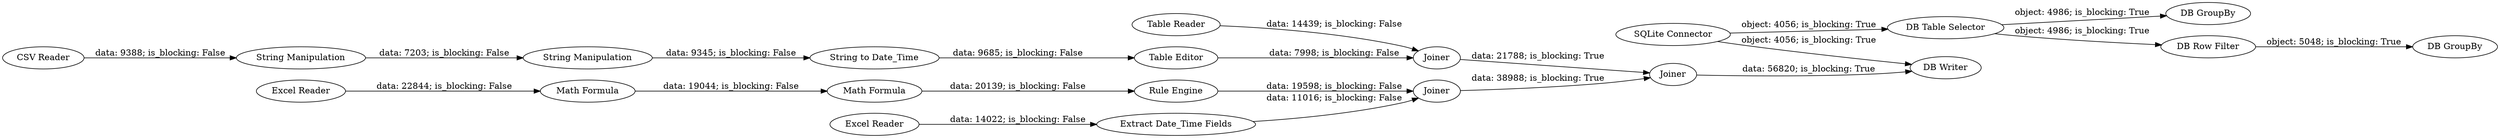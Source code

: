 digraph {
	"9202219294807353641_35" [label=Joiner]
	"9202219294807353641_22" [label="Rule Engine"]
	"9202219294807353641_25" [label="Extract Date_Time Fields"]
	"9202219294807353641_33" [label="Table Reader"]
	"-1671109123302459771_42" [label="DB GroupBy"]
	"9202219294807353641_30" [label="DB Writer"]
	"9202219294807353641_32" [label="Excel Reader"]
	"9202219294807353641_19" [label="String Manipulation"]
	"9202219294807353641_23" [label="Math Formula"]
	"9202219294807353641_36" [label=Joiner]
	"9202219294807353641_21" [label="Math Formula"]
	"9202219294807353641_34" [label="CSV Reader"]
	"9202219294807353641_20" [label="String Manipulation"]
	"-1671109123302459771_41" [label="DB GroupBy"]
	"-1671109123302459771_39" [label="DB Table Selector"]
	"9202219294807353641_24" [label="String to Date_Time"]
	"-1671109123302459771_40" [label="DB Row Filter"]
	"9202219294807353641_37" [label=Joiner]
	"9202219294807353641_6" [label="SQLite Connector"]
	"9202219294807353641_31" [label="Excel Reader"]
	"9202219294807353641_26" [label="Table Editor"]
	"9202219294807353641_19" -> "9202219294807353641_20" [label="data: 7203; is_blocking: False"]
	"-1671109123302459771_39" -> "-1671109123302459771_42" [label="object: 4986; is_blocking: True"]
	"9202219294807353641_35" -> "9202219294807353641_36" [label="data: 38988; is_blocking: True"]
	"9202219294807353641_25" -> "9202219294807353641_35" [label="data: 11016; is_blocking: False"]
	"9202219294807353641_26" -> "9202219294807353641_37" [label="data: 7998; is_blocking: False"]
	"9202219294807353641_36" -> "9202219294807353641_30" [label="data: 56820; is_blocking: True"]
	"9202219294807353641_33" -> "9202219294807353641_37" [label="data: 14439; is_blocking: False"]
	"9202219294807353641_34" -> "9202219294807353641_19" [label="data: 9388; is_blocking: False"]
	"9202219294807353641_21" -> "9202219294807353641_22" [label="data: 20139; is_blocking: False"]
	"9202219294807353641_22" -> "9202219294807353641_35" [label="data: 19598; is_blocking: False"]
	"9202219294807353641_6" -> "9202219294807353641_30" [label="object: 4056; is_blocking: True"]
	"9202219294807353641_23" -> "9202219294807353641_21" [label="data: 19044; is_blocking: False"]
	"9202219294807353641_20" -> "9202219294807353641_24" [label="data: 9345; is_blocking: False"]
	"-1671109123302459771_40" -> "-1671109123302459771_41" [label="object: 5048; is_blocking: True"]
	"9202219294807353641_24" -> "9202219294807353641_26" [label="data: 9685; is_blocking: False"]
	"9202219294807353641_6" -> "-1671109123302459771_39" [label="object: 4056; is_blocking: True"]
	"9202219294807353641_31" -> "9202219294807353641_25" [label="data: 14022; is_blocking: False"]
	"9202219294807353641_37" -> "9202219294807353641_36" [label="data: 21788; is_blocking: True"]
	"-1671109123302459771_39" -> "-1671109123302459771_40" [label="object: 4986; is_blocking: True"]
	"9202219294807353641_32" -> "9202219294807353641_23" [label="data: 22844; is_blocking: False"]
	rankdir=LR
}
